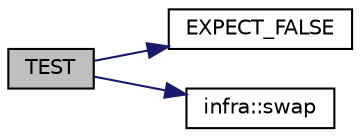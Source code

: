 digraph "TEST"
{
 // INTERACTIVE_SVG=YES
  edge [fontname="Helvetica",fontsize="10",labelfontname="Helvetica",labelfontsize="10"];
  node [fontname="Helvetica",fontsize="10",shape=record];
  rankdir="LR";
  Node59 [label="TEST",height=0.2,width=0.4,color="black", fillcolor="grey75", style="filled", fontcolor="black"];
  Node59 -> Node60 [color="midnightblue",fontsize="10",style="solid",fontname="Helvetica"];
  Node60 [label="EXPECT_FALSE",height=0.2,width=0.4,color="black", fillcolor="white", style="filled",URL="$d6/def/_test_json_8cpp.html#ac7ef10ed7113236e5f3dfce13707224e"];
  Node59 -> Node61 [color="midnightblue",fontsize="10",style="solid",fontname="Helvetica"];
  Node61 [label="infra::swap",height=0.2,width=0.4,color="black", fillcolor="white", style="filled",URL="$d0/de3/namespaceinfra.html#a032811931ada58a358282ecfcfd58de5"];
}
